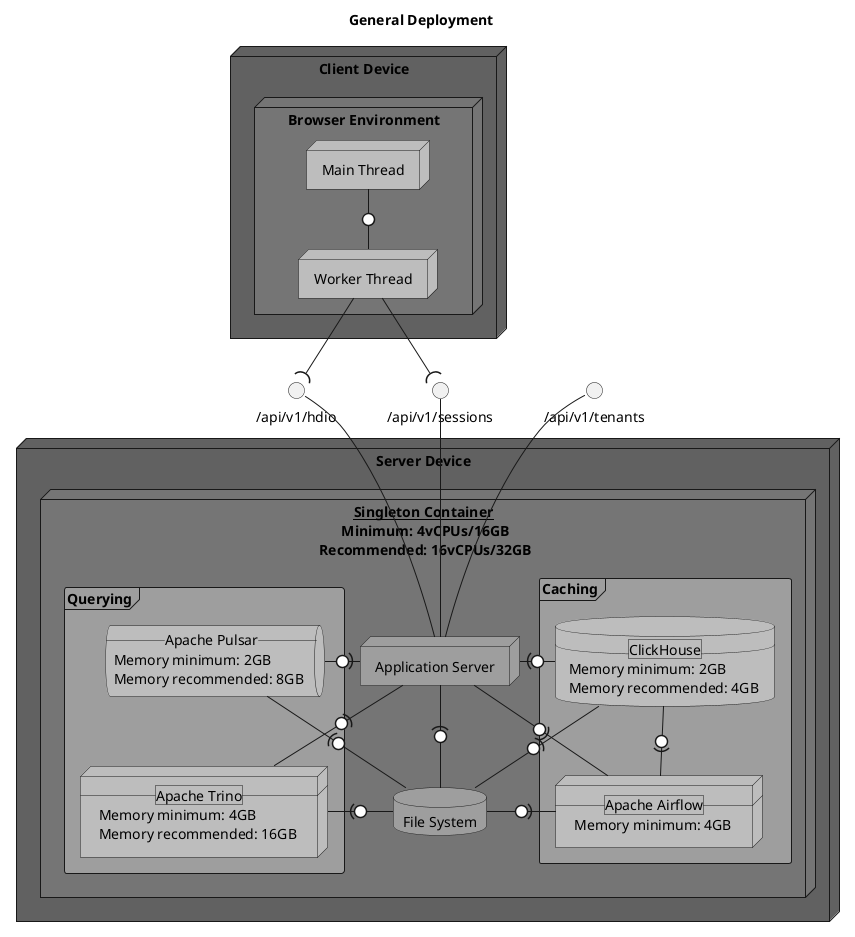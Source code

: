 @startuml deployment
  title General Deployment

  node "Client Device" as Client_Device #616161 {
    node "Browser Environment" as Browser_Environment #757575 {
      node "Main Thread" as Main_Thread #bdbdbd
      node "Worker Thread" as Worker_Thread #bdbdbd

      Main_Thread -0- Worker_Thread
    }
  }

  node "Server Device" as Server_Device #616161 {
    node "__Singleton Container__\n Minimum: 4vCPUs/16GB\n Recommended: 16vCPUs/32GB" as Singleton_Container #757575 {
      node "Application Server" as Application_Server [[./application.svg]] #9e9e9e

      frame "Querying" as Querying #9e9e9e {
        queue "__Apache Pulsar__\n Memory minimum: 2GB\n Memory recommended: 8GB" as Apache_Pulsar #bdbdbd
        Apache_Pulsar -ri0)- Application_Server

        node "__Apache Trino__\n Memory minimum: 4GB\n Memory recommended: 16GB" as Apache_Trino #bdbdbd
        Apache_Pulsar -[hidden]- Apache_Trino
        Application_Server -(0- Apache_Trino
      }

      frame "Caching" as Caching #9e9e9e {
        node "__Apache Airflow__\n Memory minimum: 4GB" as Apache_Airflow #bdbdbd
        Application_Server -0)- Apache_Airflow

        database "__ClickHouse__\n Memory minimum: 2GB\n Memory recommended: 4GB" as ClickHouse #bdbdbd
        ClickHouse -0)- Apache_Airflow
        Application_Server -ri(0- ClickHouse
      }

      database "File System" as File_System [[./fs.svg]] #9e9e9e
      Apache_Pulsar -(0- File_System
      Apache_Trino -ri(0- File_System
      Application_Server -(0- File_System
      ClickHouse -(0- File_System
      Apache_Airflow -le(0- File_System
    }
  }

  interface "/api/v1/hdio" as Public_REST_API
  Worker_Thread --( Public_REST_API
  Public_REST_API -- Application_Server

  interface "/api/v1/sessions" as Sessions_REST_API
  Worker_Thread --( Sessions_REST_API
  Sessions_REST_API -- Application_Server

  interface "/api/v1/tenants" as Tenants_REST_API
  Tenants_REST_API -- Application_Server
@enduml


@startuml application
  title Application Server

  node "Application Server" as Application_Server #616161 {
    node "HyperData Service" as HyperData_Service [[./hyperdata.svg]] #9e9e9e
    node "Sessions Service" as Sessions_Service [[./sessions.svg]] #9e9e9e
    node "Tenants Service" as Tenants_Service [[./tenants.svg]] #9e9e9e
  }
@enduml


@startuml sessions
  title Sessions Service Deployment

  note as API
    **Endpoints:**
    ----
    * [[./ GET /api/v1/sessions/:tenant/request?ttl=:ttl&scope=:scope]]
    * [[./ GET /api/v1/sessions/:tenant?token=:token]]
  end note

  interface "/api/v1/sessions" as Sessions_REST_API
  API -- Sessions_REST_API

  node "Application Server" as Application_Server #616161 {
    node "Sessions Service" as Sessions_Service #757575
    Sessions_REST_API -- Sessions_Service
  }
  
  database "File System" as File_System [[./fs.svg]] #757575
  Sessions_Service -(0- File_System
@enduml


@startuml tenants
  title Tenants Service Deployment

  note as API
    **Endpoints:**
    ----
    * [[./ POST /api/v1/tenants]]
    * [[./ GET /api/v1/tenants/:tenant]]
    * [[./ PATCH /api/v1/tenants/:tenant]]
    * [[./ DELETE /api/v1/tenants/:tenant]]
  end note

  interface "/api/v1/tenants" as Tenants_REST_API
  API -- Tenants_REST_API

  node "Application Server" as Application_Server #616161 {
    node "Tenants Service" as Tenants_Service #757575
    Tenants_REST_API -- Tenants_Service

    ' ssh-keygen -t rsa -P "" -b 4096 -m PEM -f tenant.key
    ' ssh-keygen -e -m PEM -f tenant.key > tenant.pub
    ' ssh-keygen -t ed25519 -C "user@example.com" -f tenant.git -N ""
    node "ssh-keygen" as ssh_keygen #9e9e9e
    Tenants_Service -(0- ssh_keygen

    ' ssh-agent bash -c 'ssh-add ./data/tenant.git; git clone git@github.com:user/repos.git'
    node "ssh-agent" as ssh_agent #9e9e9e
    Tenants_Service -(0- ssh_agent

    ' git config core.sshCommand "$(which ssh) -i ./data/tenant.git"
    ' git config user.name "user"
    ' git config user.email "user@example.com"
    node "git" as git #9e9e9e
    Tenants_Service -(0- git

    ' javy compile -d -o ./bin/wasm/auth.wasm ./git/hooks/auth.js
    ' javy compile -d -o ./bin/wasm/patch.wasm ./git/hooks/patch.js
    ' javy compile -d -o ./bin/wasm/cache.wasm ./git/hooks/cache.js
    node "javi" as javi #9e9e9e
    Tenants_Service -(0- javi
  }

  queue "Apache Pulsar" as Apache_Pulsar #616161 {
    frame "tenants_req" as tenants_req_queue #9e9e9e
    frame "tenants_res" as tenants_res_queue #9e9e9e
  }
  Tenants_Service -ri(0- Apache_Pulsar

  database "File System" as File_System [[./fs.svg]] #757575
  Tenants_Service -(0- File_System
  ssh_keygen -(0- File_System
  ssh_agent -(0- File_System
  git -(0- File_System
  javi -(0- File_System
@enduml


@startuml hyperdata
  title HyperData Service Deployment

  note as API
    **Endpoints:**
    ----
    * [[../hyperdata/post_docs.svg POST /api/v1/hdio/:tenant/docs]]
    * [[./ GET /api/v1/hdio/:tenant/docs/:doc]]
    * [[./ GET /api/v1/hdio/:tenant/docs/:doc/bin]]
    * [[./ GET /api/v1/hdio/:tenant/docs/:doc/obj]]
    * [[./ GET /api/v1/hdio/:tenant/docs/:doc/sql?field=:name&field=:name]]
    * [[./ GET /api/v1/hdio/:tenant/docs/:doc/data?field=:name&field=:name]]
  end note

  interface "/api/v1/hdio" as HDIO_REST_API
  API -- HDIO_REST_API

  node "Application Server" as Application_Server #616161 {
    node "HyperData Service" as HyperData_Service #757575
    HDIO_REST_API -- HyperData_Service
  }
  
  database "File System" as File_System [[./fs.svg]] #757575
  HyperData_Service -(0- File_System
@enduml


@startuml fs
  title File system

  folder "/hdfs" as hdfs #616161 {

    folder "sys" as sys #757575 {
      folder "keys" as sys_keys #9e9e9e {
        file "sys.key" as sys_key #bdbdbd
        file "sys.pub" as sys_pub #bdbdbd
      }

      folder "logs" as sys_logs #9e9e9e {
        file "pulsar.log" as pulsar_log #bdbdbd
        file "trino.log" as trino_log #bdbdbd
        file "clickhouse.log" as clickhouse_log #bdbdbd
        file "airflow.log" as airflow.log #bdbdbd
      }
      sys_keys -[hidden]-- sys_logs
      
      folder "data" as sys_data #9e9e9e {
        folder "pulsar" as pulsar_data #bdbdbd
        folder "trino" as trino_data #bdbdbd
        folder "clickhouse" as clickhouse_data #bdbdbd
        folder "airflow" as airflow_data #bdbdbd
      }
      sys_logs -[hidden]-- sys_data
    }

    folder "usr" as usr #757575 {
      folder ":tenant" as name #9e9e9e {
        folder "data" as usr_data #bdbdbd {
          file "tenant.key" as key #e0e0e0
          file "tenant.pub" as pub #e0e0e0
          file "tenant.git" as git #e0e0e0
          file "tenant.env" as dotenv #e0e0e0
        }

        folder "lib" as usr_lib #bdbdbd {
          folder "hooks" as hooks #e0e0e0 {
            file "auth.js" as auth_js #fafafa
            file "patch.js" as patch_js #fafafa
            file "cache.js" as cache_js #fafafa
          }
          folder "hdmls" as hdmls #e0e0e0 {
            file "model.html" as model_html #fafafa
            file "frame.html" as frame_html #fafafa
          }
        }
        usr_data -[hidden]-- usr_lib

        folder "bin" as usr_bin #bdbdbd {
          folder "wasm" as wasm #e0e0e0 {
            file "auth.wasm" as auth_wasm #fafafa
            file "patch.wasm" as patch_wasm #fafafa
            file "cache.wasm" as cache_wasm #fafafa
          }
          folder "docs" as docs #e0e0e0 {
            file "model.hash.m" as model_doc #fafafa
            file "frame.hash.f" as frame_doc #fafafa
          }
        }
        usr_lib -[hidden]-- usr_bin
      }
    }
  }  
@enduml